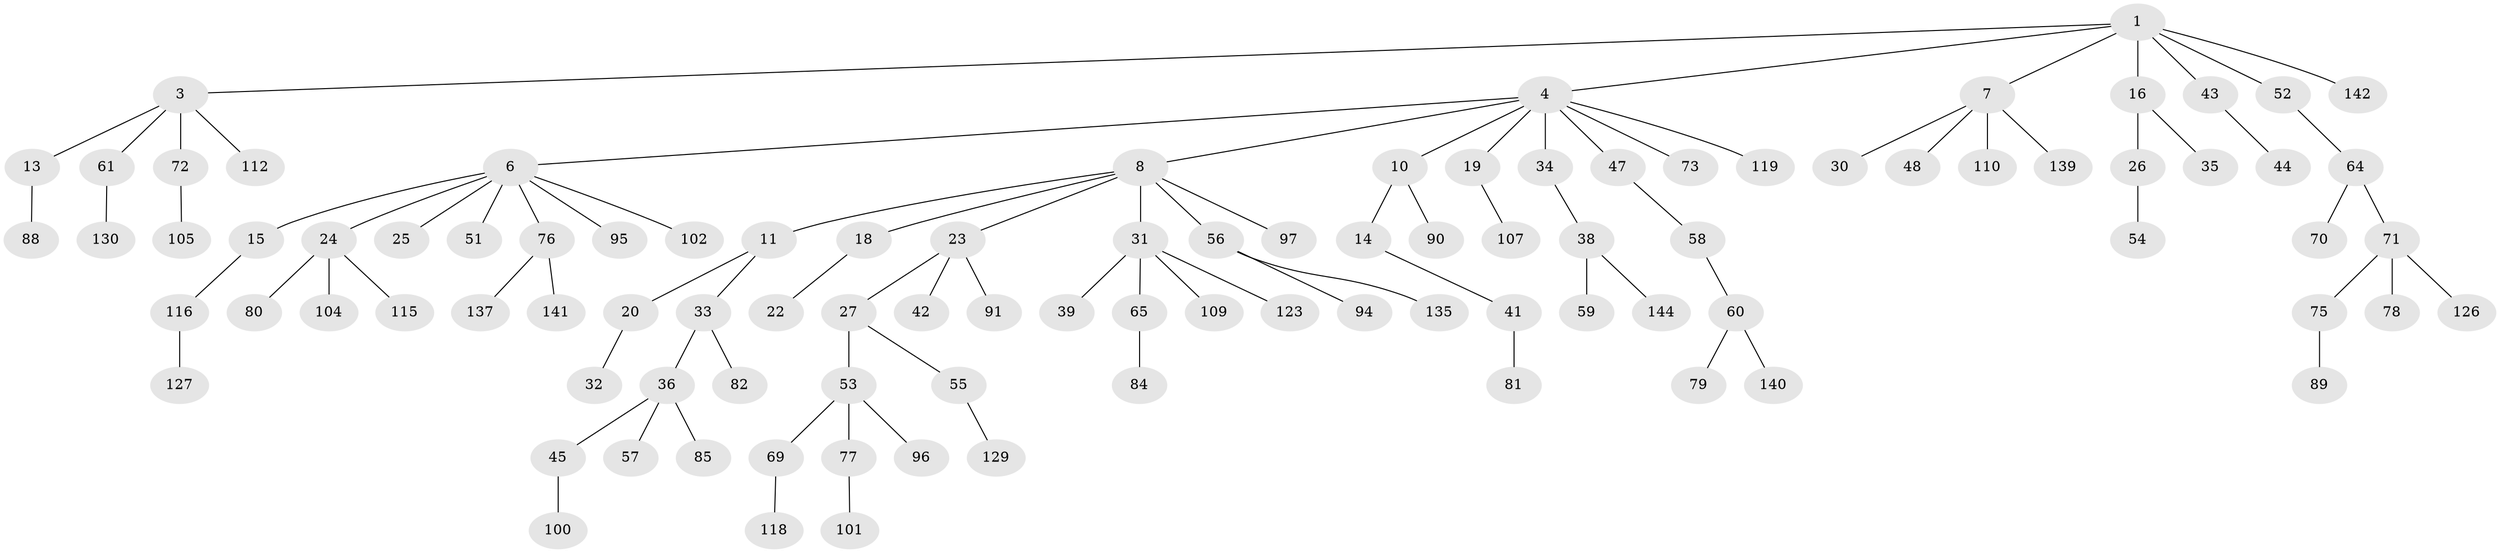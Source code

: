 // original degree distribution, {4: 0.08163265306122448, 5: 0.013605442176870748, 7: 0.006802721088435374, 6: 0.02040816326530612, 3: 0.1360544217687075, 2: 0.272108843537415, 1: 0.46938775510204084}
// Generated by graph-tools (version 1.1) at 2025/42/03/06/25 10:42:03]
// undirected, 98 vertices, 97 edges
graph export_dot {
graph [start="1"]
  node [color=gray90,style=filled];
  1 [super="+2"];
  3 [super="+46"];
  4 [super="+5"];
  6 [super="+9"];
  7 [super="+117"];
  8 [super="+21"];
  10 [super="+37"];
  11 [super="+12"];
  13;
  14 [super="+93"];
  15 [super="+63"];
  16 [super="+17"];
  18;
  19 [super="+29"];
  20 [super="+136"];
  22 [super="+132"];
  23 [super="+68"];
  24 [super="+28"];
  25;
  26 [super="+87"];
  27;
  30;
  31 [super="+50"];
  32 [super="+128"];
  33 [super="+40"];
  34;
  35;
  36 [super="+83"];
  38 [super="+98"];
  39 [super="+66"];
  41;
  42 [super="+133"];
  43;
  44 [super="+49"];
  45 [super="+67"];
  47 [super="+121"];
  48;
  51;
  52 [super="+111"];
  53 [super="+62"];
  54;
  55 [super="+146"];
  56 [super="+120"];
  57;
  58 [super="+114"];
  59;
  60 [super="+92"];
  61;
  64 [super="+74"];
  65;
  69 [super="+86"];
  70;
  71 [super="+122"];
  72 [super="+99"];
  73;
  75;
  76 [super="+106"];
  77 [super="+131"];
  78 [super="+143"];
  79;
  80;
  81;
  82;
  84 [super="+113"];
  85;
  88 [super="+134"];
  89;
  90;
  91;
  94 [super="+108"];
  95;
  96 [super="+103"];
  97 [super="+125"];
  100;
  101;
  102;
  104;
  105 [super="+124"];
  107;
  109 [super="+138"];
  110;
  112;
  115;
  116;
  118;
  119;
  123;
  126 [super="+147"];
  127;
  129;
  130;
  135 [super="+145"];
  137;
  139;
  140;
  141;
  142;
  144;
  1 -- 4;
  1 -- 7;
  1 -- 52;
  1 -- 16;
  1 -- 3;
  1 -- 43;
  1 -- 142;
  3 -- 13;
  3 -- 72;
  3 -- 112;
  3 -- 61;
  4 -- 10;
  4 -- 19;
  4 -- 34;
  4 -- 73;
  4 -- 119;
  4 -- 8;
  4 -- 6;
  4 -- 47;
  6 -- 15;
  6 -- 24;
  6 -- 51;
  6 -- 102;
  6 -- 25;
  6 -- 76;
  6 -- 95;
  7 -- 30;
  7 -- 48;
  7 -- 110;
  7 -- 139;
  8 -- 11;
  8 -- 18;
  8 -- 23;
  8 -- 97;
  8 -- 56;
  8 -- 31;
  10 -- 14;
  10 -- 90;
  11 -- 20;
  11 -- 33;
  13 -- 88;
  14 -- 41;
  15 -- 116;
  16 -- 35;
  16 -- 26;
  18 -- 22;
  19 -- 107;
  20 -- 32;
  23 -- 27;
  23 -- 42;
  23 -- 91;
  24 -- 104;
  24 -- 115;
  24 -- 80;
  26 -- 54;
  27 -- 53;
  27 -- 55;
  31 -- 39;
  31 -- 65;
  31 -- 123;
  31 -- 109;
  33 -- 36;
  33 -- 82;
  34 -- 38;
  36 -- 45;
  36 -- 57;
  36 -- 85;
  38 -- 59;
  38 -- 144;
  41 -- 81;
  43 -- 44;
  45 -- 100;
  47 -- 58;
  52 -- 64;
  53 -- 77;
  53 -- 96;
  53 -- 69;
  55 -- 129;
  56 -- 94;
  56 -- 135;
  58 -- 60;
  60 -- 79;
  60 -- 140;
  61 -- 130;
  64 -- 70;
  64 -- 71;
  65 -- 84;
  69 -- 118;
  71 -- 75;
  71 -- 78;
  71 -- 126;
  72 -- 105;
  75 -- 89;
  76 -- 137;
  76 -- 141;
  77 -- 101;
  116 -- 127;
}
